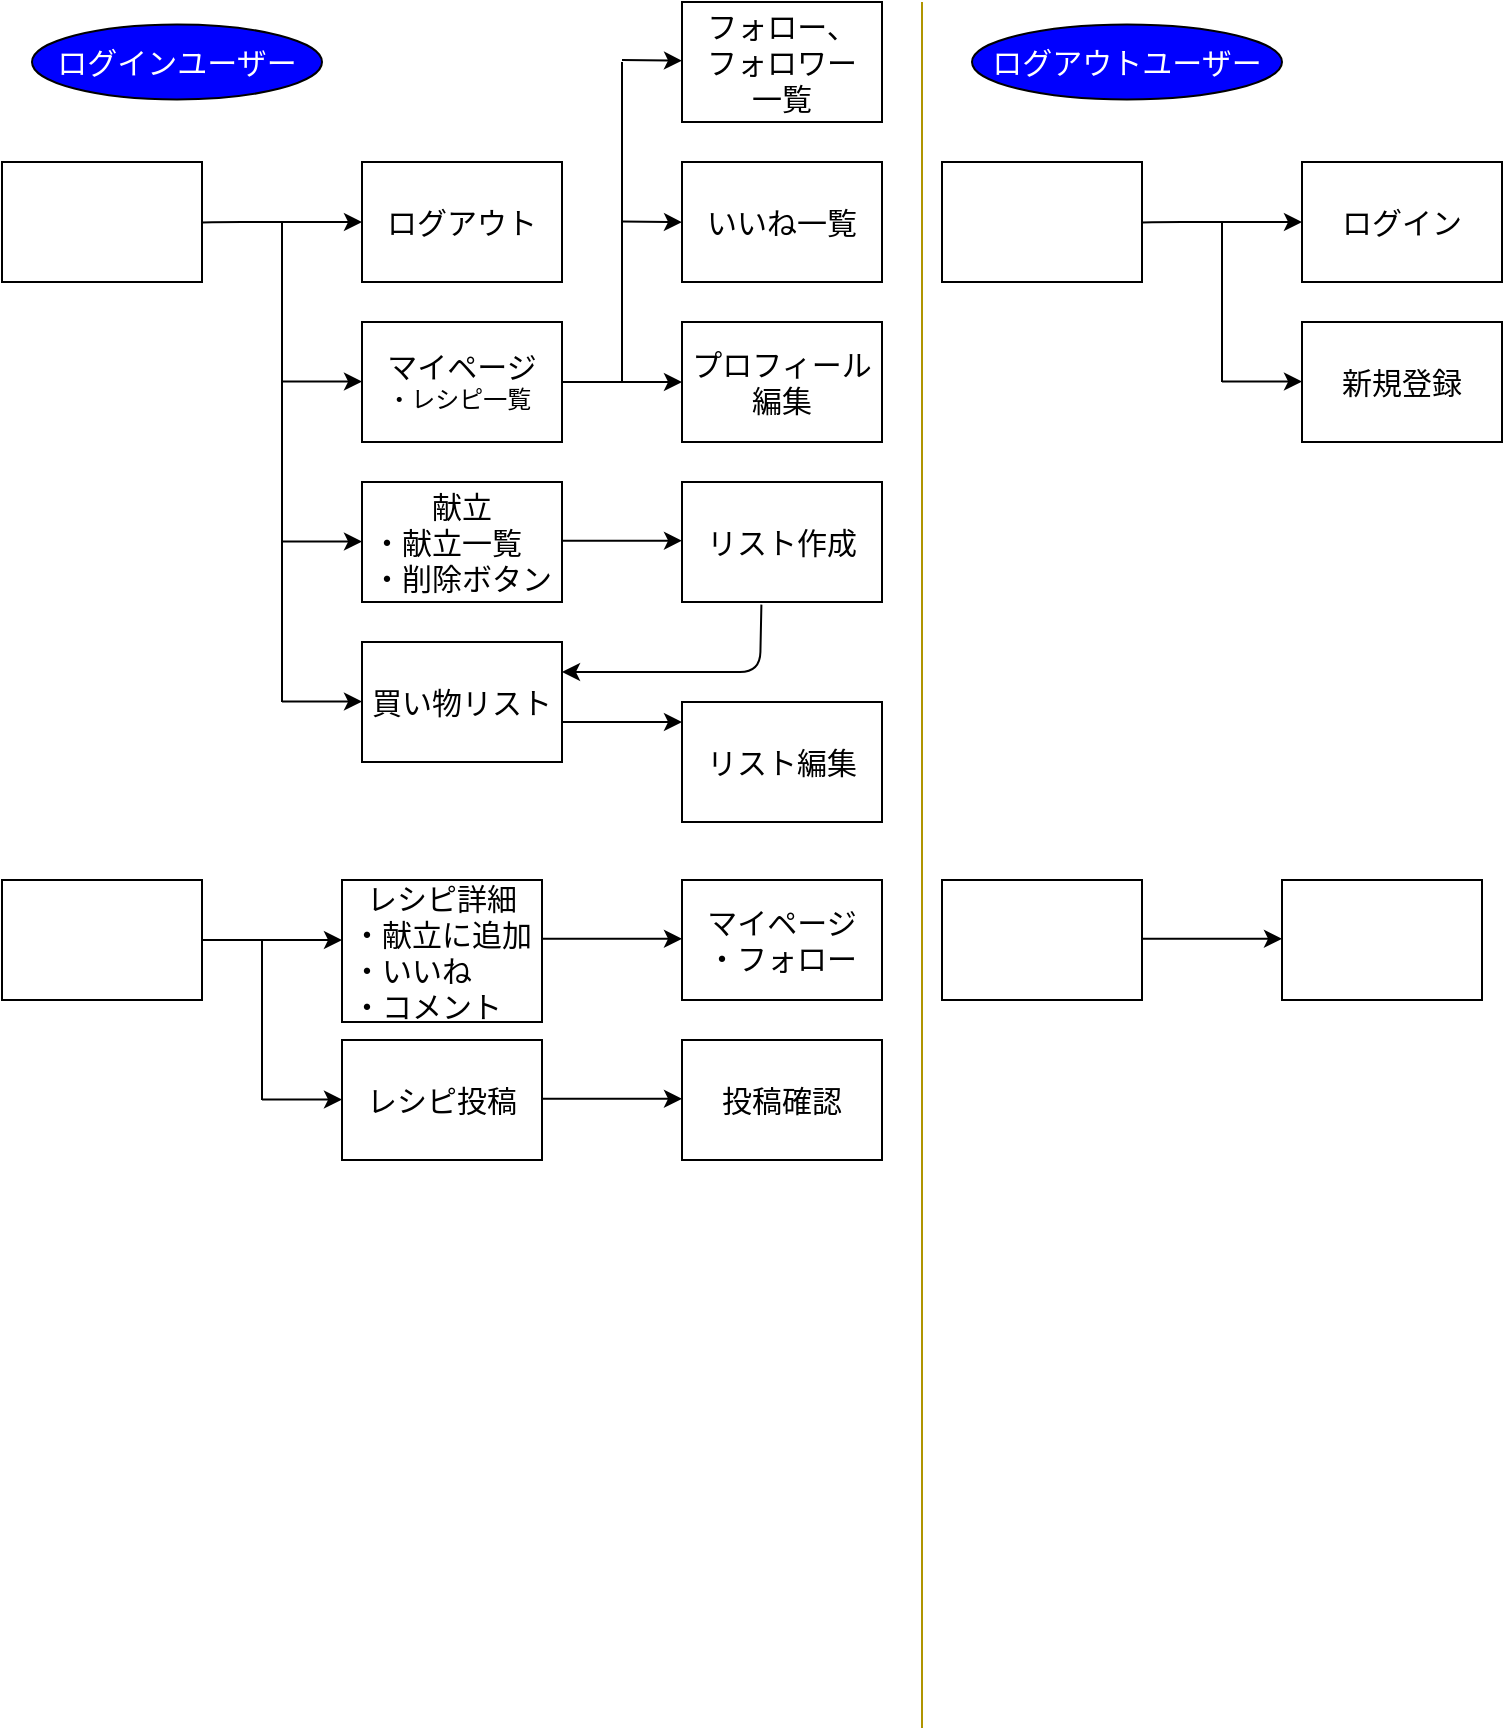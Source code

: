 <mxfile>
    <diagram id="QTs-Uju3d6ZK-4Di_oxv" name="ページ1">
        <mxGraphModel dx="775" dy="624" grid="1" gridSize="10" guides="1" tooltips="1" connect="1" arrows="1" fold="1" page="1" pageScale="1" pageWidth="827" pageHeight="1169" math="0" shadow="0">
            <root>
                <mxCell id="0"/>
                <mxCell id="1" parent="0"/>
                <mxCell id="3" style="edgeStyle=none;html=1;exitX=1.002;exitY=0.337;exitDx=0;exitDy=0;exitPerimeter=0;" edge="1" parent="1">
                    <mxGeometry relative="1" as="geometry">
                        <mxPoint x="180" y="110" as="targetPoint"/>
                        <mxPoint x="100.2" y="110.22" as="sourcePoint"/>
                        <Array as="points">
                            <mxPoint x="110" y="110"/>
                            <mxPoint x="140" y="110"/>
                            <mxPoint x="150" y="110"/>
                            <mxPoint x="170" y="110"/>
                        </Array>
                    </mxGeometry>
                </mxCell>
                <mxCell id="2" value="&lt;font color=&quot;#ffffff&quot; style=&quot;font-size: 15px&quot;&gt;ヘッダー&lt;/font&gt;" style="rounded=0;whiteSpace=wrap;html=1;" vertex="1" parent="1">
                    <mxGeometry y="80" width="100" height="60" as="geometry"/>
                </mxCell>
                <mxCell id="4" value="&lt;font style=&quot;font-size: 15px&quot;&gt;ログアウト&lt;/font&gt;" style="rounded=0;whiteSpace=wrap;html=1;" vertex="1" parent="1">
                    <mxGeometry x="180" y="80" width="100" height="60" as="geometry"/>
                </mxCell>
                <mxCell id="5" value="" style="endArrow=none;html=1;" edge="1" parent="1">
                    <mxGeometry width="50" height="50" relative="1" as="geometry">
                        <mxPoint x="140" y="350" as="sourcePoint"/>
                        <mxPoint x="140" y="110" as="targetPoint"/>
                    </mxGeometry>
                </mxCell>
                <mxCell id="6" value="" style="endArrow=classic;html=1;" edge="1" parent="1">
                    <mxGeometry width="50" height="50" relative="1" as="geometry">
                        <mxPoint x="140" y="189.79" as="sourcePoint"/>
                        <mxPoint x="180" y="189.79" as="targetPoint"/>
                    </mxGeometry>
                </mxCell>
                <mxCell id="7" value="&lt;font style=&quot;font-size: 15px&quot;&gt;マイページ&lt;/font&gt;&lt;br&gt;&lt;div style=&quot;text-align: left&quot;&gt;&lt;span&gt;・レシピ一覧&lt;/span&gt;&lt;/div&gt;" style="rounded=0;whiteSpace=wrap;html=1;" vertex="1" parent="1">
                    <mxGeometry x="180" y="160" width="100" height="60" as="geometry"/>
                </mxCell>
                <mxCell id="8" value="&lt;font style=&quot;font-size: 15px&quot;&gt;献立&lt;br&gt;&lt;div style=&quot;text-align: left&quot;&gt;&lt;span&gt;・献立一覧&lt;/span&gt;&lt;/div&gt;&lt;div style=&quot;text-align: left&quot;&gt;&lt;span&gt;・削除ボタン&lt;/span&gt;&lt;/div&gt;&lt;/font&gt;" style="rounded=0;whiteSpace=wrap;html=1;" vertex="1" parent="1">
                    <mxGeometry x="180" y="240" width="100" height="60" as="geometry"/>
                </mxCell>
                <mxCell id="9" value="&lt;font style=&quot;font-size: 15px&quot;&gt;買い物リスト&lt;/font&gt;" style="rounded=0;whiteSpace=wrap;html=1;" vertex="1" parent="1">
                    <mxGeometry x="180" y="320" width="100" height="60" as="geometry"/>
                </mxCell>
                <mxCell id="10" value="" style="endArrow=classic;html=1;" edge="1" parent="1">
                    <mxGeometry width="50" height="50" relative="1" as="geometry">
                        <mxPoint x="140" y="269.79" as="sourcePoint"/>
                        <mxPoint x="180" y="269.79" as="targetPoint"/>
                    </mxGeometry>
                </mxCell>
                <mxCell id="11" value="" style="endArrow=classic;html=1;" edge="1" parent="1">
                    <mxGeometry width="50" height="50" relative="1" as="geometry">
                        <mxPoint x="140" y="349.79" as="sourcePoint"/>
                        <mxPoint x="180" y="349.79" as="targetPoint"/>
                    </mxGeometry>
                </mxCell>
                <mxCell id="13" value="" style="endArrow=classic;html=1;fontSize=15;fontColor=#FFFFFF;exitX=1;exitY=0.5;exitDx=0;exitDy=0;" edge="1" parent="1" source="7">
                    <mxGeometry width="50" height="50" relative="1" as="geometry">
                        <mxPoint x="300" y="200" as="sourcePoint"/>
                        <mxPoint x="340" y="190" as="targetPoint"/>
                    </mxGeometry>
                </mxCell>
                <mxCell id="14" value="&lt;span style=&quot;font-size: 15px&quot;&gt;いいね一覧&lt;/span&gt;" style="rounded=0;whiteSpace=wrap;html=1;" vertex="1" parent="1">
                    <mxGeometry x="340" y="80" width="100" height="60" as="geometry"/>
                </mxCell>
                <mxCell id="15" value="&lt;font style=&quot;font-size: 15px&quot;&gt;フォロー、&lt;br&gt;フォロワー&lt;br&gt;一覧&lt;br&gt;&lt;/font&gt;" style="rounded=0;whiteSpace=wrap;html=1;" vertex="1" parent="1">
                    <mxGeometry x="340" width="100" height="60" as="geometry"/>
                </mxCell>
                <mxCell id="16" value="&lt;span style=&quot;font-size: 15px&quot;&gt;プロフィール編集&lt;/span&gt;" style="rounded=0;whiteSpace=wrap;html=1;" vertex="1" parent="1">
                    <mxGeometry x="340" y="160" width="100" height="60" as="geometry"/>
                </mxCell>
                <mxCell id="18" value="&lt;font style=&quot;font-size: 15px&quot;&gt;リスト作成&lt;/font&gt;" style="rounded=0;whiteSpace=wrap;html=1;" vertex="1" parent="1">
                    <mxGeometry x="340" y="240" width="100" height="60" as="geometry"/>
                </mxCell>
                <mxCell id="19" value="" style="endArrow=classic;html=1;fontSize=15;fontColor=#FFFFFF;exitX=1;exitY=0.5;exitDx=0;exitDy=0;" edge="1" parent="1">
                    <mxGeometry width="50" height="50" relative="1" as="geometry">
                        <mxPoint x="280" y="269.33" as="sourcePoint"/>
                        <mxPoint x="340" y="269.33" as="targetPoint"/>
                    </mxGeometry>
                </mxCell>
                <mxCell id="20" value="" style="endArrow=classic;html=1;fontSize=15;fontColor=#FFFFFF;exitX=0.397;exitY=1.022;exitDx=0;exitDy=0;exitPerimeter=0;entryX=1;entryY=0.25;entryDx=0;entryDy=0;" edge="1" parent="1" source="18" target="9">
                    <mxGeometry width="50" height="50" relative="1" as="geometry">
                        <mxPoint x="300" y="320.0" as="sourcePoint"/>
                        <mxPoint x="290" y="340" as="targetPoint"/>
                        <Array as="points">
                            <mxPoint x="379" y="335"/>
                        </Array>
                    </mxGeometry>
                </mxCell>
                <mxCell id="21" value="" style="endArrow=none;html=1;fontSize=15;fontColor=#FFFFFF;" edge="1" parent="1">
                    <mxGeometry width="50" height="50" relative="1" as="geometry">
                        <mxPoint x="310" y="190" as="sourcePoint"/>
                        <mxPoint x="310" y="30" as="targetPoint"/>
                    </mxGeometry>
                </mxCell>
                <mxCell id="22" value="" style="endArrow=classic;html=1;fontSize=15;fontColor=#FFFFFF;" edge="1" parent="1">
                    <mxGeometry width="50" height="50" relative="1" as="geometry">
                        <mxPoint x="310" y="29" as="sourcePoint"/>
                        <mxPoint x="340" y="29.33" as="targetPoint"/>
                    </mxGeometry>
                </mxCell>
                <mxCell id="24" value="" style="endArrow=classic;html=1;fontSize=15;fontColor=#FFFFFF;" edge="1" parent="1">
                    <mxGeometry width="50" height="50" relative="1" as="geometry">
                        <mxPoint x="310" y="109.78" as="sourcePoint"/>
                        <mxPoint x="340" y="110.11" as="targetPoint"/>
                    </mxGeometry>
                </mxCell>
                <mxCell id="25" value="&lt;span style=&quot;font-size: 15px&quot;&gt;リスト編集&lt;/span&gt;" style="rounded=0;whiteSpace=wrap;html=1;" vertex="1" parent="1">
                    <mxGeometry x="340" y="350" width="100" height="60" as="geometry"/>
                </mxCell>
                <mxCell id="26" value="" style="endArrow=classic;html=1;fontSize=15;fontColor=#FFFFFF;exitX=1;exitY=0.5;exitDx=0;exitDy=0;" edge="1" parent="1">
                    <mxGeometry width="50" height="50" relative="1" as="geometry">
                        <mxPoint x="280" y="360.0" as="sourcePoint"/>
                        <mxPoint x="340" y="360.0" as="targetPoint"/>
                    </mxGeometry>
                </mxCell>
                <mxCell id="27" style="edgeStyle=none;html=1;exitX=1.002;exitY=0.337;exitDx=0;exitDy=0;exitPerimeter=0;" edge="1" parent="1">
                    <mxGeometry relative="1" as="geometry">
                        <mxPoint x="650" y="110" as="targetPoint"/>
                        <mxPoint x="570.2" y="110.22" as="sourcePoint"/>
                        <Array as="points">
                            <mxPoint x="580" y="110"/>
                            <mxPoint x="610" y="110"/>
                            <mxPoint x="620" y="110"/>
                            <mxPoint x="640" y="110"/>
                        </Array>
                    </mxGeometry>
                </mxCell>
                <mxCell id="28" value="&lt;font color=&quot;#ffffff&quot; style=&quot;font-size: 15px&quot;&gt;ヘッダー&lt;/font&gt;" style="rounded=0;whiteSpace=wrap;html=1;" vertex="1" parent="1">
                    <mxGeometry x="470" y="80" width="100" height="60" as="geometry"/>
                </mxCell>
                <mxCell id="29" value="&lt;font style=&quot;font-size: 15px&quot;&gt;ログイン&lt;/font&gt;" style="rounded=0;whiteSpace=wrap;html=1;" vertex="1" parent="1">
                    <mxGeometry x="650" y="80" width="100" height="60" as="geometry"/>
                </mxCell>
                <mxCell id="30" value="" style="endArrow=none;html=1;" edge="1" parent="1">
                    <mxGeometry width="50" height="50" relative="1" as="geometry">
                        <mxPoint x="610" y="190" as="sourcePoint"/>
                        <mxPoint x="610" y="110" as="targetPoint"/>
                    </mxGeometry>
                </mxCell>
                <mxCell id="31" value="" style="endArrow=classic;html=1;" edge="1" parent="1">
                    <mxGeometry width="50" height="50" relative="1" as="geometry">
                        <mxPoint x="610" y="189.79" as="sourcePoint"/>
                        <mxPoint x="650" y="189.79" as="targetPoint"/>
                    </mxGeometry>
                </mxCell>
                <mxCell id="32" value="&lt;span style=&quot;font-size: 15px&quot;&gt;新規登録&lt;/span&gt;" style="rounded=0;whiteSpace=wrap;html=1;" vertex="1" parent="1">
                    <mxGeometry x="650" y="160" width="100" height="60" as="geometry"/>
                </mxCell>
                <mxCell id="49" value="" style="endArrow=none;html=1;fontSize=15;fontColor=#FFFFFF;fillColor=#e3c800;strokeColor=#B09500;" edge="1" parent="1">
                    <mxGeometry width="50" height="50" relative="1" as="geometry">
                        <mxPoint x="460" y="863.03" as="sourcePoint"/>
                        <mxPoint x="460" as="targetPoint"/>
                    </mxGeometry>
                </mxCell>
                <mxCell id="50" value="ログアウトユーザー" style="ellipse;whiteSpace=wrap;html=1;fontSize=15;fontColor=#FFFFFF;fillColor=#0000FF;" vertex="1" parent="1">
                    <mxGeometry x="485" y="11.25" width="155" height="37.5" as="geometry"/>
                </mxCell>
                <mxCell id="51" value="ログインユーザー" style="ellipse;whiteSpace=wrap;html=1;fontSize=15;fontColor=#FFFFFF;fillColor=#0000FF;" vertex="1" parent="1">
                    <mxGeometry x="15" y="11.25" width="145" height="37.5" as="geometry"/>
                </mxCell>
                <mxCell id="52" value="&lt;font color=&quot;#ffffff&quot; style=&quot;font-size: 15px&quot;&gt;TOP画面&lt;br&gt;・レシピ一覧&lt;br&gt;&lt;/font&gt;" style="rounded=0;whiteSpace=wrap;html=1;" vertex="1" parent="1">
                    <mxGeometry y="439" width="100" height="60" as="geometry"/>
                </mxCell>
                <mxCell id="53" value="&lt;font color=&quot;#ffffff&quot; style=&quot;font-size: 15px&quot;&gt;TOP画面&lt;br&gt;・レシピ一覧&lt;br&gt;&lt;/font&gt;" style="rounded=0;whiteSpace=wrap;html=1;" vertex="1" parent="1">
                    <mxGeometry x="470" y="439" width="100" height="60" as="geometry"/>
                </mxCell>
                <mxCell id="54" value="&lt;font style=&quot;font-size: 15px&quot;&gt;レシピ詳細&lt;br&gt;&lt;div style=&quot;text-align: left&quot;&gt;&lt;span&gt;・献立に追加&lt;/span&gt;&lt;/div&gt;&lt;div style=&quot;text-align: left&quot;&gt;&lt;span&gt;・いいね&lt;/span&gt;&lt;/div&gt;&lt;div style=&quot;text-align: left&quot;&gt;&lt;span&gt;・コメント&lt;/span&gt;&lt;/div&gt;&lt;/font&gt;" style="rounded=0;whiteSpace=wrap;html=1;" vertex="1" parent="1">
                    <mxGeometry x="170" y="439" width="100" height="71" as="geometry"/>
                </mxCell>
                <mxCell id="55" value="" style="endArrow=none;html=1;" edge="1" parent="1">
                    <mxGeometry width="50" height="50" relative="1" as="geometry">
                        <mxPoint x="130" y="549" as="sourcePoint"/>
                        <mxPoint x="130" y="469" as="targetPoint"/>
                    </mxGeometry>
                </mxCell>
                <mxCell id="56" value="" style="endArrow=classic;html=1;" edge="1" parent="1">
                    <mxGeometry width="50" height="50" relative="1" as="geometry">
                        <mxPoint x="130" y="548.79" as="sourcePoint"/>
                        <mxPoint x="170" y="548.79" as="targetPoint"/>
                    </mxGeometry>
                </mxCell>
                <mxCell id="57" value="&lt;span style=&quot;font-size: 15px&quot;&gt;レシピ投稿&lt;/span&gt;" style="rounded=0;whiteSpace=wrap;html=1;" vertex="1" parent="1">
                    <mxGeometry x="170" y="519" width="100" height="60" as="geometry"/>
                </mxCell>
                <mxCell id="58" value="" style="endArrow=classic;html=1;fontSize=15;fontColor=#FFFFFF;exitX=1;exitY=0.5;exitDx=0;exitDy=0;" edge="1" parent="1" source="52">
                    <mxGeometry width="50" height="50" relative="1" as="geometry">
                        <mxPoint x="160" y="519" as="sourcePoint"/>
                        <mxPoint x="170" y="469" as="targetPoint"/>
                    </mxGeometry>
                </mxCell>
                <mxCell id="59" value="" style="endArrow=classic;html=1;fontSize=15;fontColor=#FFFFFF;exitX=1;exitY=0.5;exitDx=0;exitDy=0;" edge="1" parent="1">
                    <mxGeometry width="50" height="50" relative="1" as="geometry">
                        <mxPoint x="270" y="468.38" as="sourcePoint"/>
                        <mxPoint x="340" y="468.38" as="targetPoint"/>
                    </mxGeometry>
                </mxCell>
                <mxCell id="60" value="&lt;font style=&quot;font-size: 15px&quot;&gt;マイページ&lt;br&gt;・フォロー&lt;br&gt;&lt;/font&gt;" style="rounded=0;whiteSpace=wrap;html=1;" vertex="1" parent="1">
                    <mxGeometry x="340" y="439" width="100" height="60" as="geometry"/>
                </mxCell>
                <mxCell id="61" value="&lt;span style=&quot;font-size: 15px&quot;&gt;投稿確認&lt;/span&gt;" style="rounded=0;whiteSpace=wrap;html=1;" vertex="1" parent="1">
                    <mxGeometry x="340" y="519" width="100" height="60" as="geometry"/>
                </mxCell>
                <mxCell id="62" value="" style="endArrow=classic;html=1;fontSize=15;fontColor=#FFFFFF;exitX=1;exitY=0.5;exitDx=0;exitDy=0;" edge="1" parent="1">
                    <mxGeometry width="50" height="50" relative="1" as="geometry">
                        <mxPoint x="270" y="548.37" as="sourcePoint"/>
                        <mxPoint x="340" y="548.37" as="targetPoint"/>
                    </mxGeometry>
                </mxCell>
                <mxCell id="63" value="&lt;font color=&quot;#ffffff&quot; style=&quot;font-size: 15px&quot;&gt;レシピ詳細&lt;/font&gt;" style="rounded=0;whiteSpace=wrap;html=1;" vertex="1" parent="1">
                    <mxGeometry x="640" y="439" width="100" height="60" as="geometry"/>
                </mxCell>
                <mxCell id="64" value="" style="endArrow=classic;html=1;fontSize=15;fontColor=#FFFFFF;exitX=1;exitY=0.5;exitDx=0;exitDy=0;" edge="1" parent="1">
                    <mxGeometry width="50" height="50" relative="1" as="geometry">
                        <mxPoint x="570" y="468.37" as="sourcePoint"/>
                        <mxPoint x="640" y="468.37" as="targetPoint"/>
                    </mxGeometry>
                </mxCell>
            </root>
        </mxGraphModel>
    </diagram>
</mxfile>